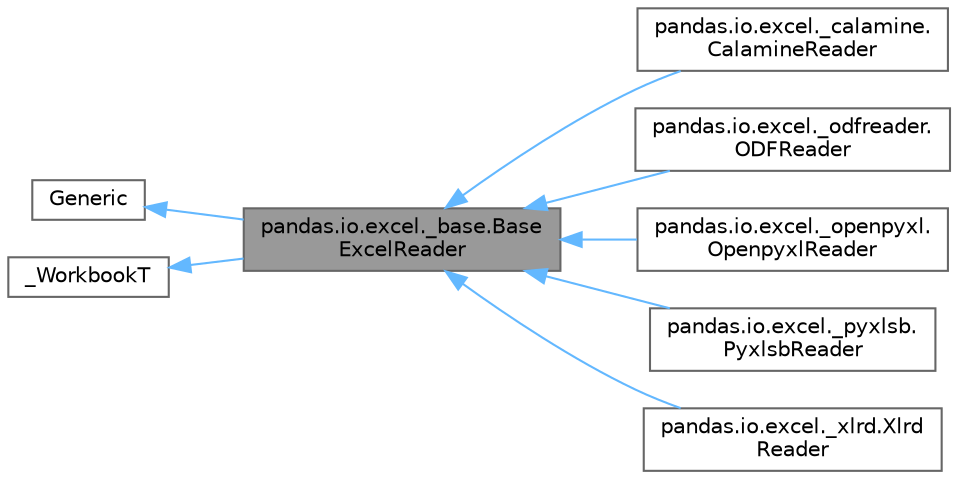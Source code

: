 digraph "pandas.io.excel._base.BaseExcelReader"
{
 // LATEX_PDF_SIZE
  bgcolor="transparent";
  edge [fontname=Helvetica,fontsize=10,labelfontname=Helvetica,labelfontsize=10];
  node [fontname=Helvetica,fontsize=10,shape=box,height=0.2,width=0.4];
  rankdir="LR";
  Node1 [id="Node000001",label="pandas.io.excel._base.Base\lExcelReader",height=0.2,width=0.4,color="gray40", fillcolor="grey60", style="filled", fontcolor="black",tooltip=" "];
  Node2 -> Node1 [id="edge8_Node000001_Node000002",dir="back",color="steelblue1",style="solid",tooltip=" "];
  Node2 [id="Node000002",label="Generic",height=0.2,width=0.4,color="gray40", fillcolor="white", style="filled",tooltip=" "];
  Node3 -> Node1 [id="edge9_Node000001_Node000003",dir="back",color="steelblue1",style="solid",tooltip=" "];
  Node3 [id="Node000003",label="_WorkbookT",height=0.2,width=0.4,color="gray40", fillcolor="white", style="filled",tooltip=" "];
  Node1 -> Node4 [id="edge10_Node000001_Node000004",dir="back",color="steelblue1",style="solid",tooltip=" "];
  Node4 [id="Node000004",label="pandas.io.excel._calamine.\lCalamineReader",height=0.2,width=0.4,color="gray40", fillcolor="white", style="filled",URL="$classpandas_1_1io_1_1excel_1_1__calamine_1_1CalamineReader.html",tooltip=" "];
  Node1 -> Node5 [id="edge11_Node000001_Node000005",dir="back",color="steelblue1",style="solid",tooltip=" "];
  Node5 [id="Node000005",label="pandas.io.excel._odfreader.\lODFReader",height=0.2,width=0.4,color="gray40", fillcolor="white", style="filled",URL="$classpandas_1_1io_1_1excel_1_1__odfreader_1_1ODFReader.html",tooltip=" "];
  Node1 -> Node6 [id="edge12_Node000001_Node000006",dir="back",color="steelblue1",style="solid",tooltip=" "];
  Node6 [id="Node000006",label="pandas.io.excel._openpyxl.\lOpenpyxlReader",height=0.2,width=0.4,color="gray40", fillcolor="white", style="filled",URL="$classpandas_1_1io_1_1excel_1_1__openpyxl_1_1OpenpyxlReader.html",tooltip=" "];
  Node1 -> Node7 [id="edge13_Node000001_Node000007",dir="back",color="steelblue1",style="solid",tooltip=" "];
  Node7 [id="Node000007",label="pandas.io.excel._pyxlsb.\lPyxlsbReader",height=0.2,width=0.4,color="gray40", fillcolor="white", style="filled",URL="$classpandas_1_1io_1_1excel_1_1__pyxlsb_1_1PyxlsbReader.html",tooltip=" "];
  Node1 -> Node8 [id="edge14_Node000001_Node000008",dir="back",color="steelblue1",style="solid",tooltip=" "];
  Node8 [id="Node000008",label="pandas.io.excel._xlrd.Xlrd\lReader",height=0.2,width=0.4,color="gray40", fillcolor="white", style="filled",URL="$classpandas_1_1io_1_1excel_1_1__xlrd_1_1XlrdReader.html",tooltip=" "];
}
